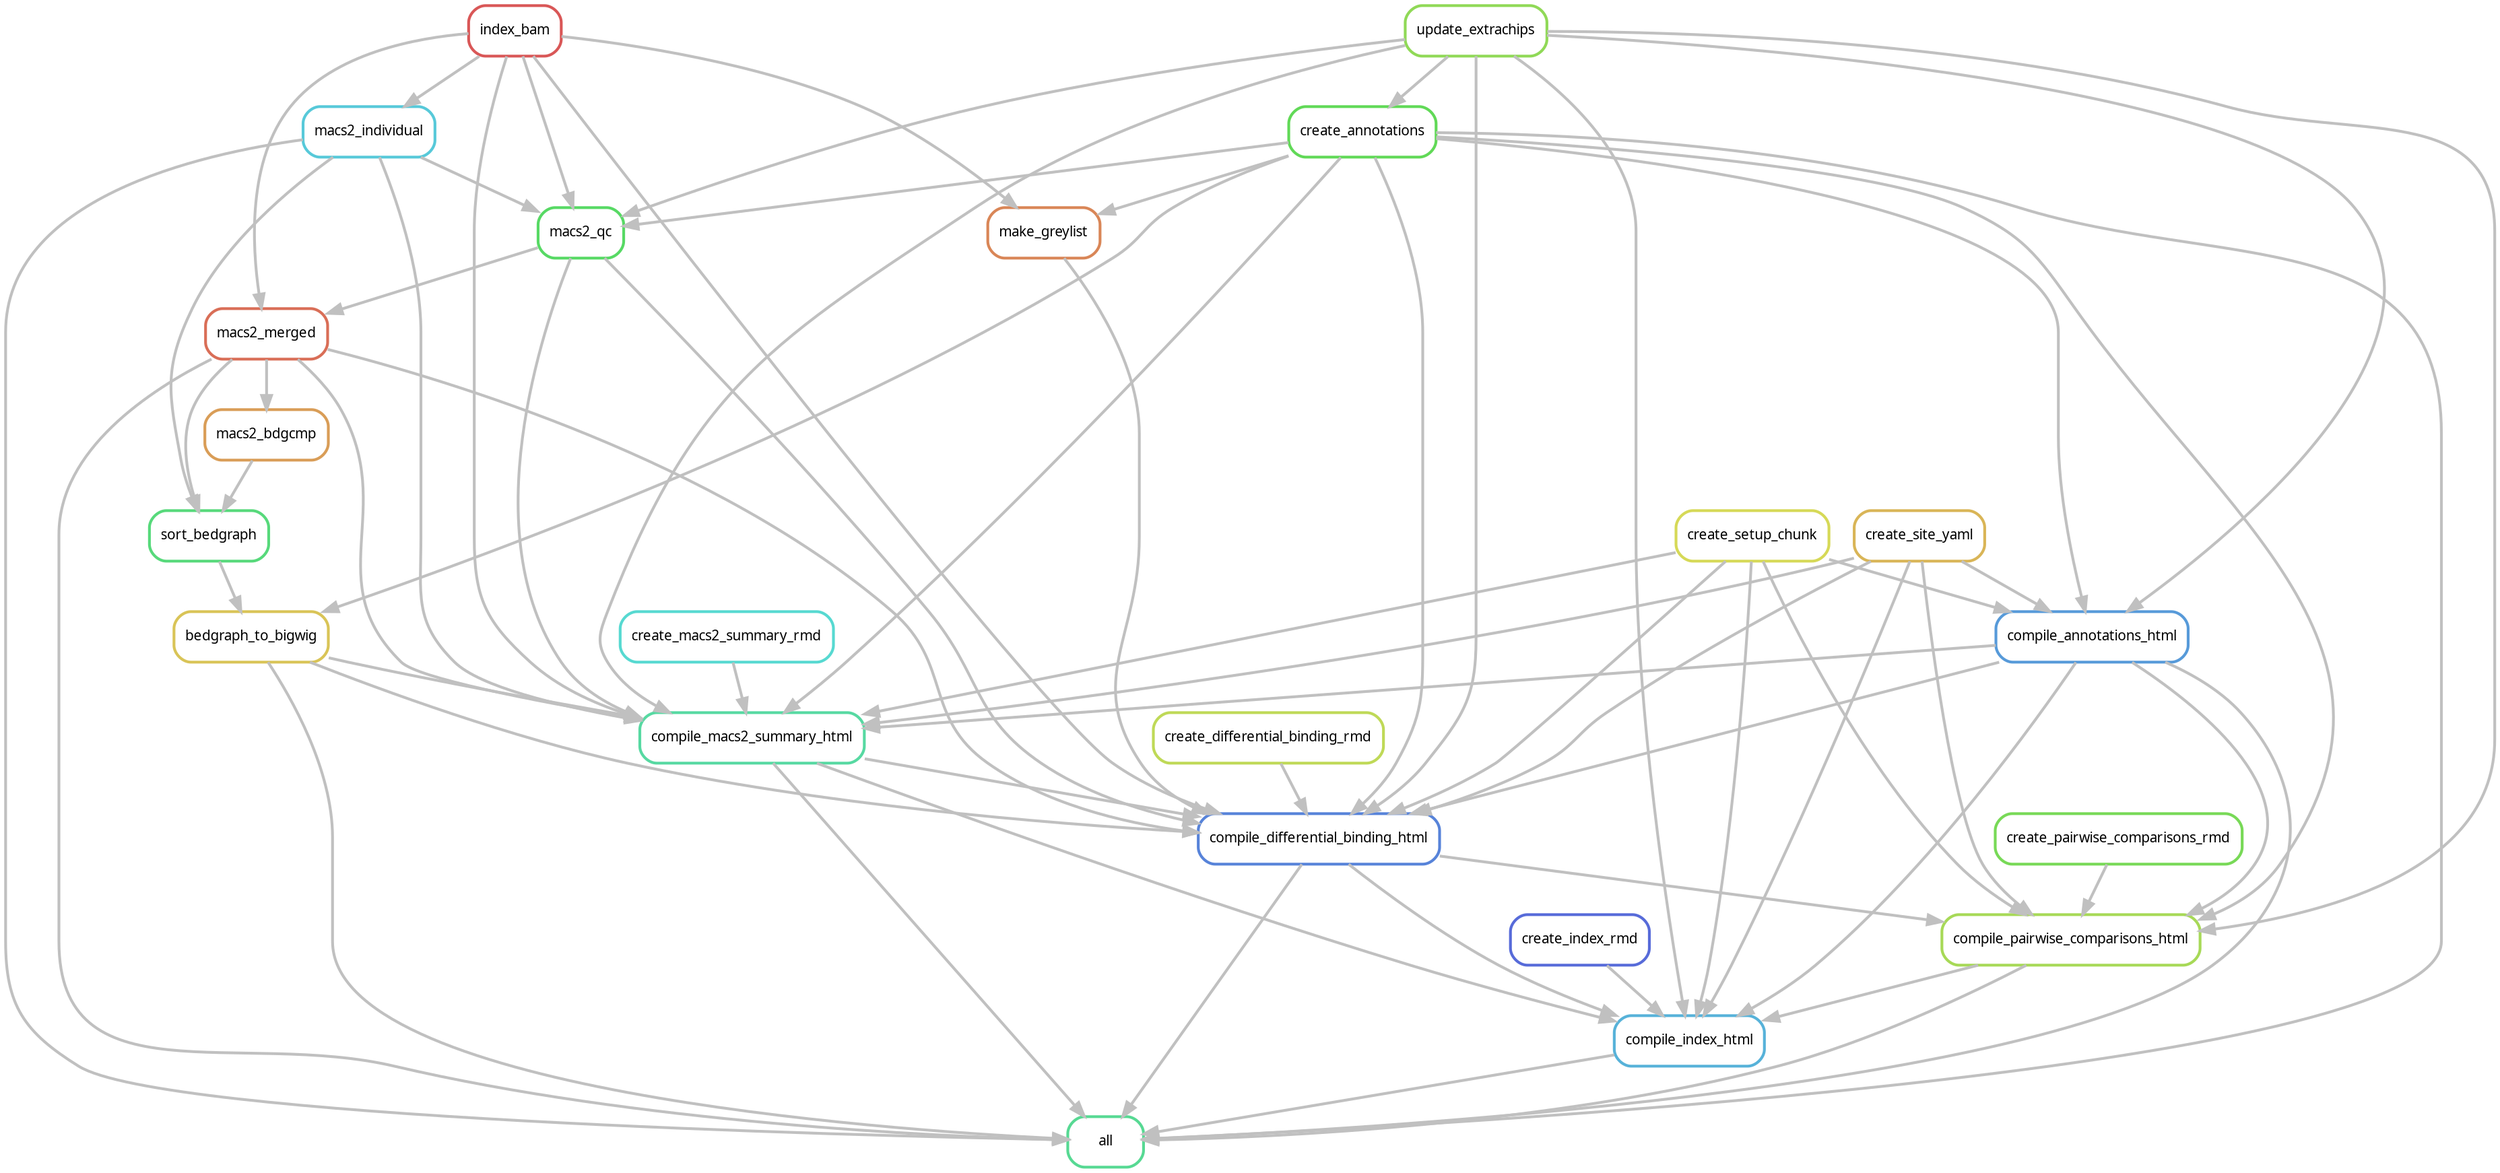 digraph snakemake_dag {
    graph[bgcolor=white, margin=0];
    node[shape=box, style=rounded, fontname=sans,                 fontsize=10, penwidth=2];
    edge[penwidth=2, color=grey];
	0[label = "all", color = "0.41 0.6 0.85", style="rounded"];
	1[label = "compile_annotations_html", color = "0.58 0.6 0.85", style="rounded"];
	2[label = "update_extrachips", color = "0.26 0.6 0.85", style="rounded"];
	3[label = "create_annotations", color = "0.32 0.6 0.85", style="rounded"];
	4[label = "create_setup_chunk", color = "0.17 0.6 0.85", style="rounded"];
	5[label = "create_site_yaml", color = "0.12 0.6 0.85", style="rounded"];
	6[label = "compile_macs2_summary_html", color = "0.43 0.6 0.85", style="rounded"];
	7[label = "index_bam", color = "0.00 0.6 0.85", style="rounded"];
	8[label = "bedgraph_to_bigwig", color = "0.14 0.6 0.85", style="rounded"];
	9[label = "sort_bedgraph", color = "0.38 0.6 0.85", style="rounded"];
	10[label = "macs2_merged", color = "0.03 0.6 0.85", style="rounded"];
	11[label = "macs2_qc", color = "0.35 0.6 0.85", style="rounded"];
	12[label = "macs2_individual", color = "0.52 0.6 0.85", style="rounded"];
	13[label = "create_macs2_summary_rmd", color = "0.49 0.6 0.85", style="rounded"];
	14[label = "compile_differential_binding_html", color = "0.61 0.6 0.85", style="rounded"];
	15[label = "make_greylist", color = "0.06 0.6 0.85", style="rounded"];
	16[label = "create_differential_binding_rmd", color = "0.20 0.6 0.85", style="rounded"];
	17[label = "compile_pairwise_comparisons_html", color = "0.23 0.6 0.85", style="rounded"];
	18[label = "create_pairwise_comparisons_rmd", color = "0.29 0.6 0.85", style="rounded"];
	19[label = "compile_index_html", color = "0.55 0.6 0.85", style="rounded"];
	20[label = "create_index_rmd", color = "0.64 0.6 0.85", style="rounded"];
	21[label = "macs2_bdgcmp", color = "0.09 0.6 0.85", style="rounded"];
	10 -> 0
	12 -> 0
	6 -> 0
	19 -> 0
	17 -> 0
	14 -> 0
	1 -> 0
	8 -> 0
	3 -> 0
	4 -> 1
	2 -> 1
	5 -> 1
	3 -> 1
	2 -> 3
	7 -> 6
	11 -> 6
	10 -> 6
	12 -> 6
	1 -> 6
	8 -> 6
	5 -> 6
	4 -> 6
	2 -> 6
	13 -> 6
	3 -> 6
	3 -> 8
	9 -> 8
	12 -> 9
	21 -> 9
	10 -> 9
	7 -> 10
	11 -> 10
	2 -> 11
	12 -> 11
	7 -> 11
	3 -> 11
	7 -> 12
	7 -> 14
	11 -> 14
	10 -> 14
	16 -> 14
	6 -> 14
	15 -> 14
	1 -> 14
	8 -> 14
	5 -> 14
	4 -> 14
	2 -> 14
	3 -> 14
	7 -> 15
	3 -> 15
	14 -> 17
	1 -> 17
	5 -> 17
	4 -> 17
	2 -> 17
	18 -> 17
	3 -> 17
	6 -> 19
	17 -> 19
	14 -> 19
	1 -> 19
	5 -> 19
	4 -> 19
	2 -> 19
	20 -> 19
	10 -> 21
}            

